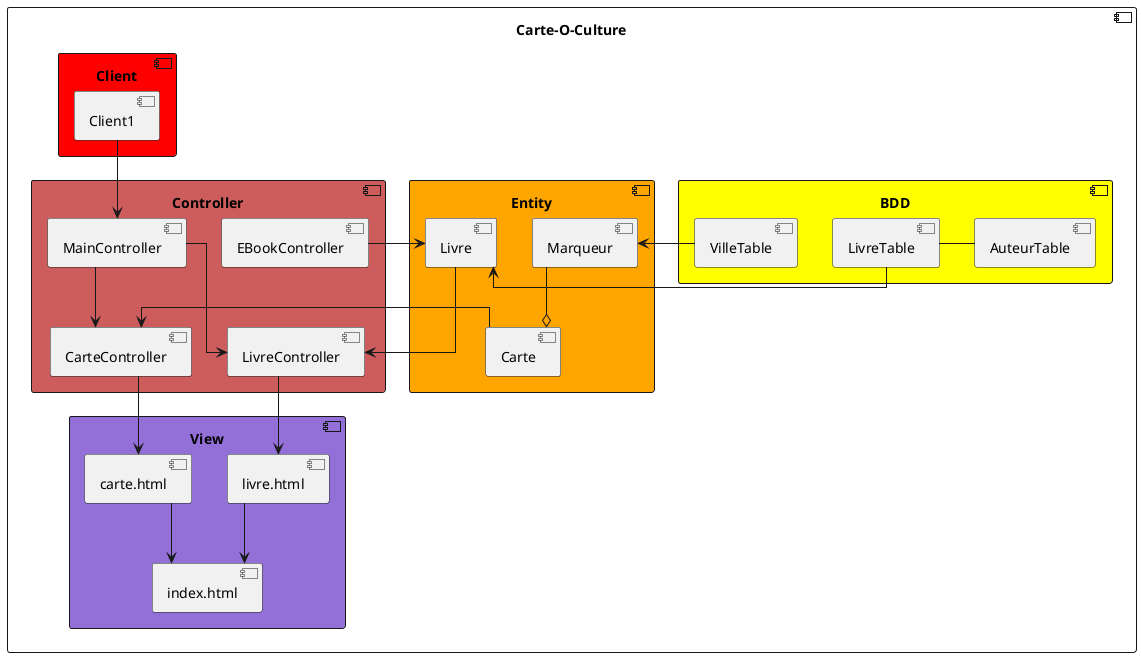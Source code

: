 @startuml

skinparam linetype polyline
skinparam linetype ortho

component Carte-O-Culture {
    component "BDD" #yellow {
        [LivreTable]
        [VilleTable]
        [AuteurTable]
        LivreTable - AuteurTable
    }
    component "Entity"  #orange {
        [Livre]
        [Carte]
        [Marqueur]
    }
    component "Controller" #IndianRed {
        [LivreController]
        [EBookController]
        [MainController]
        [CarteController]

        MainController --> LivreController
        MainController --> CarteController
    }

    component "Client" #Red{
        [Client1]
    }

    component "View" #MediumPurple {
        [livre.html]
        [carte.html]
        [index.html]
    }

    [LivreTable] -> [Livre]
    [VilleTable] -> [Marqueur]
    [Marqueur] --o Carte

    [Livre] --> [LivreController]
    [Carte] --> [CarteController]
    [EBookController] --> Livre

    [Client1] --> [MainController]
    [CarteController] --> [carte.html]
    [LivreController] --> [livre.html]
    [carte.html] --> [index.html]
    [livre.html] --> [index.html]
}
@enduml
